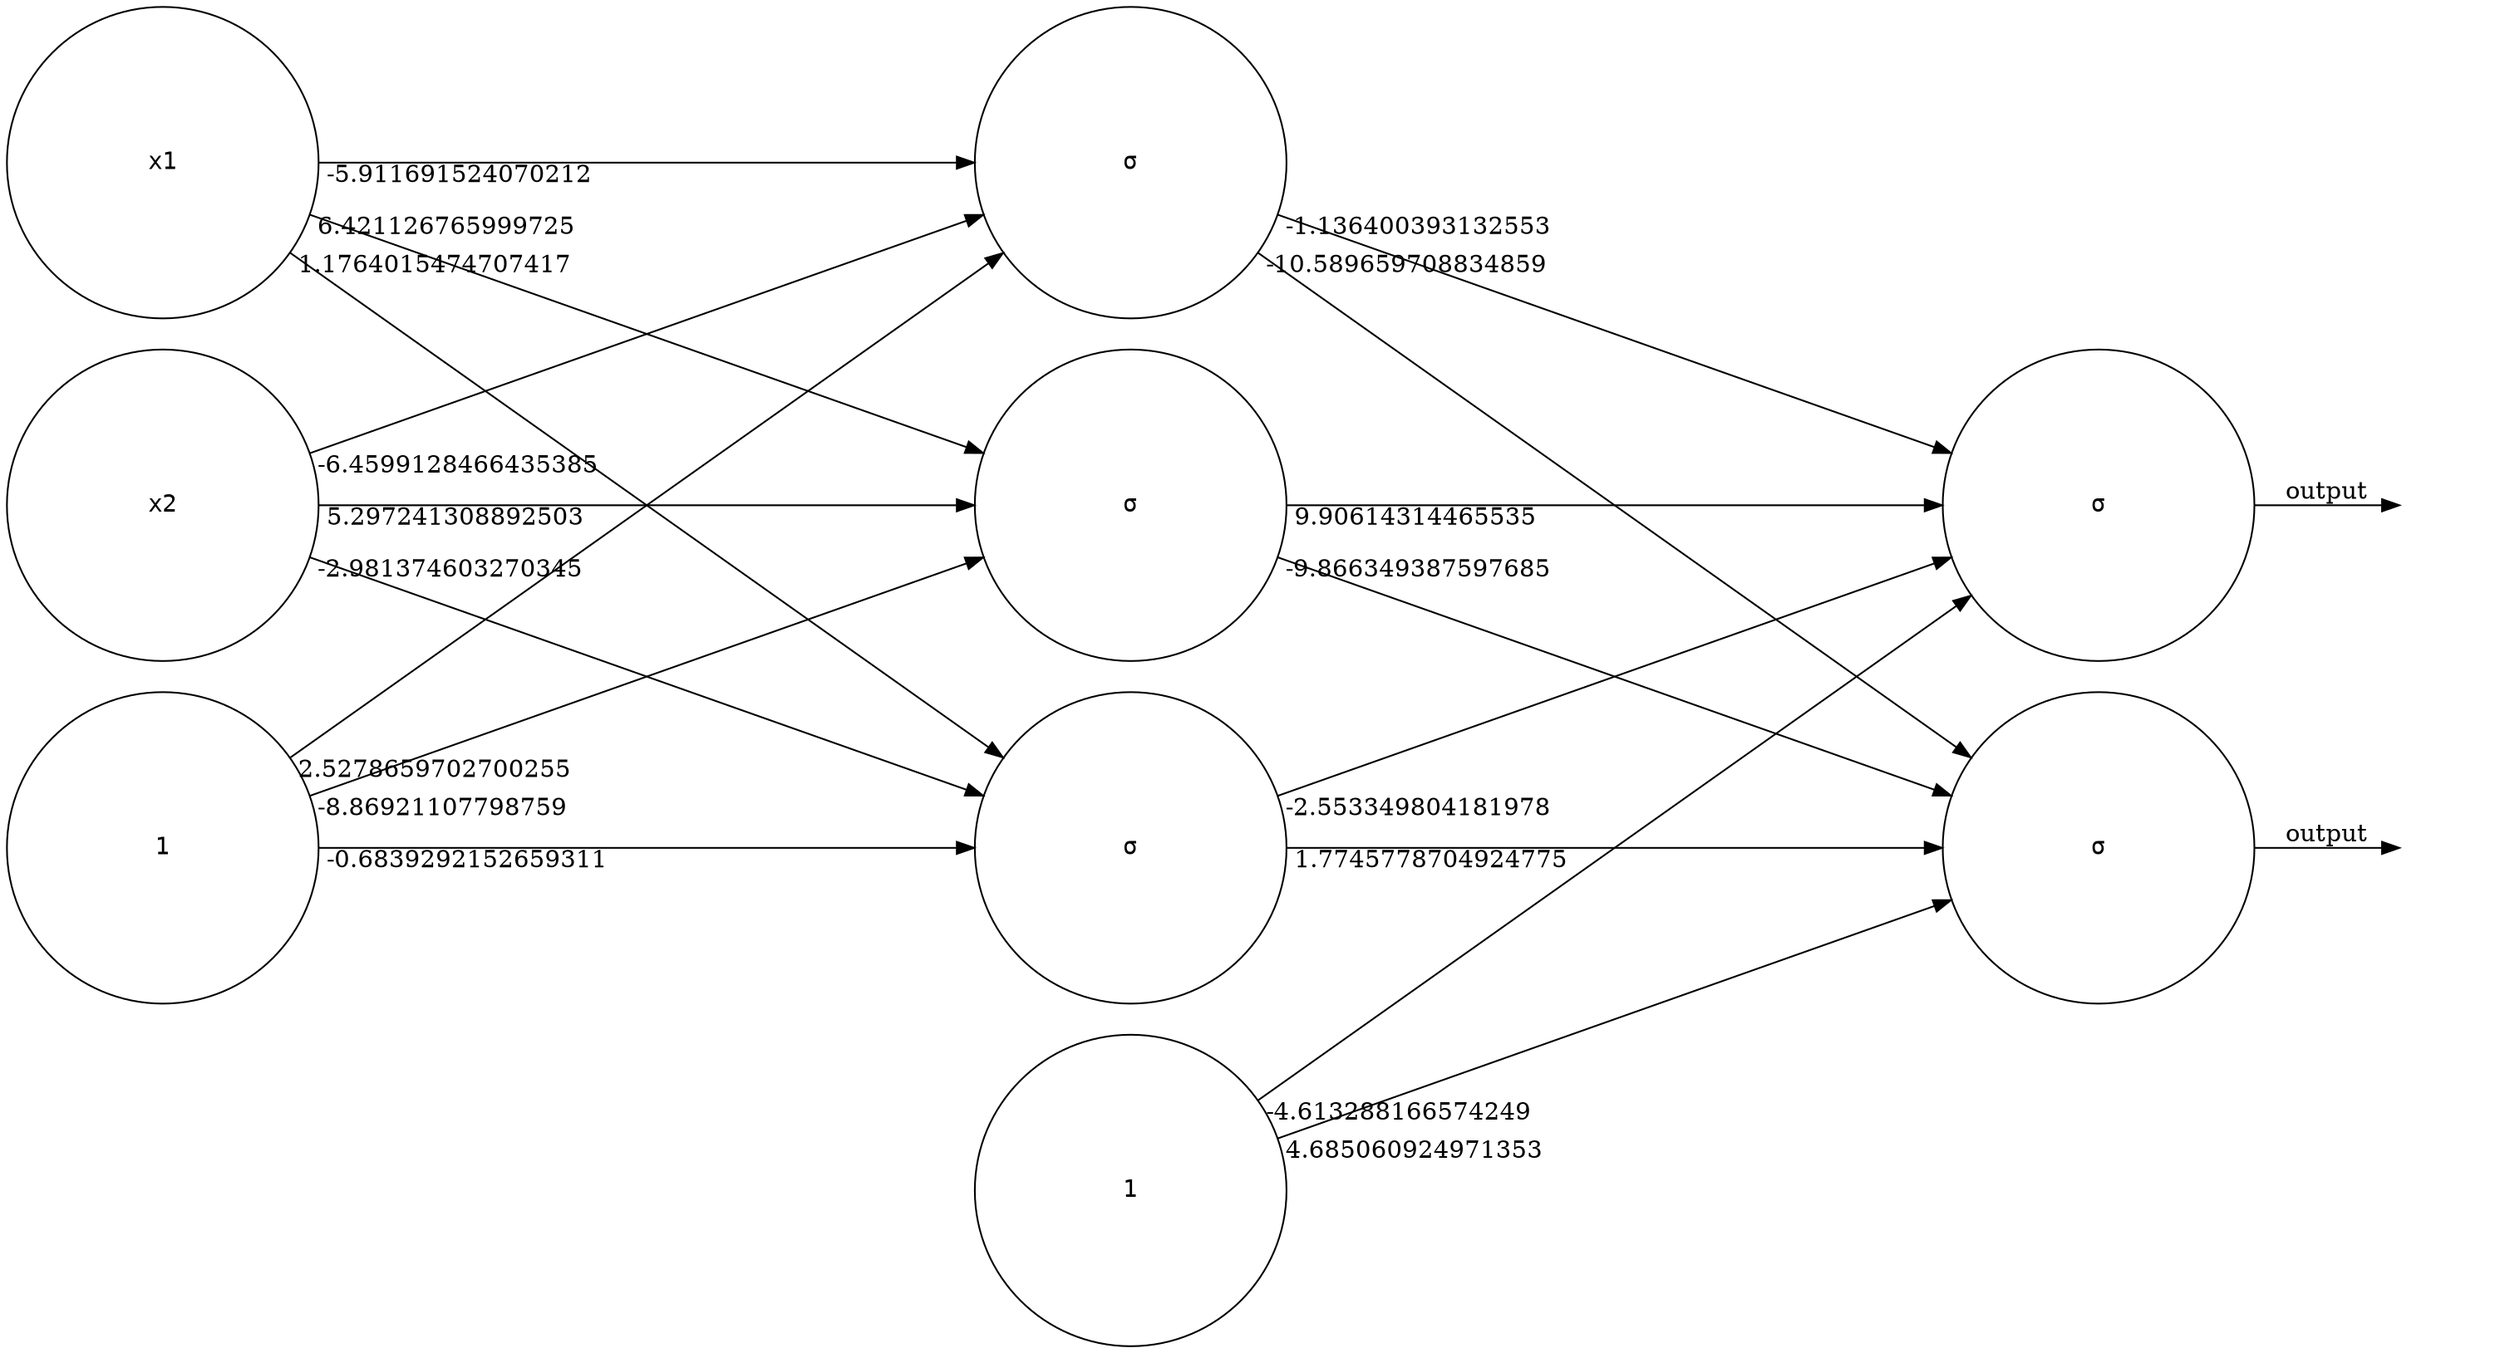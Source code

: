 digraph netwerk {
	graph [label="" layout=dot ordering=in rankdir=LR splines=line]
	0 [label=x1 fontname=Consolas shape=circle width=2.5]
	0 -> 3 [minlen=10 taillabel=" -5.911691524070212"]
	0 -> 4 [minlen=10 taillabel=" 6.421126765999725"]
	0 -> 5 [minlen=10 taillabel=" 1.1764015474707417"]
	1 [label=x2 fontname=Consolas shape=circle width=2.5]
	1 -> 3 [minlen=10 taillabel=" -6.4599128466435385"]
	1 -> 4 [minlen=10 taillabel=" 5.297241308892503"]
	1 -> 5 [minlen=10 taillabel=" -2.981374603270345"]
	2 [label=1 fontname=Consolas shape=circle width=2.5]
	2 -> 3 [minlen=10 taillabel=" 2.5278659702700255"]
	2 -> 4 [minlen=10 taillabel=" -8.86921107798759"]
	2 -> 5 [minlen=10 taillabel=" -0.6839292152659311"]
	3 [label="σ" fontname=Consolas shape=circle width=2.5]
	3 -> 7 [minlen=10 taillabel=" -1.136400393132553"]
	3 -> 8 [minlen=10 taillabel=" -10.589659708834859"]
	4 [label="σ" fontname=Consolas shape=circle width=2.5]
	4 -> 7 [minlen=10 taillabel=" 9.90614314465535"]
	4 -> 8 [minlen=10 taillabel=" -9.866349387597685"]
	5 [label="σ" fontname=Consolas shape=circle width=2.5]
	5 -> 7 [minlen=10 taillabel=" -2.553349804181978"]
	5 -> 8 [minlen=10 taillabel=" 1.7745778704924775"]
	6 [label=1 fontname=Consolas shape=circle width=2.5]
	6 -> 7 [minlen=10 taillabel=" -4.613288166574249"]
	6 -> 8 [minlen=10 taillabel=" 4.685060924971353"]
	7 [label="σ" fontname=Consolas shape=circle width=2.5]
	-1 [label=" " shape=none]
	7 -> -1 [label=output]
	8 [label="σ" fontname=Consolas shape=circle width=2.5]
	-2 [label=" " shape=none]
	8 -> -2 [label=output]
}
